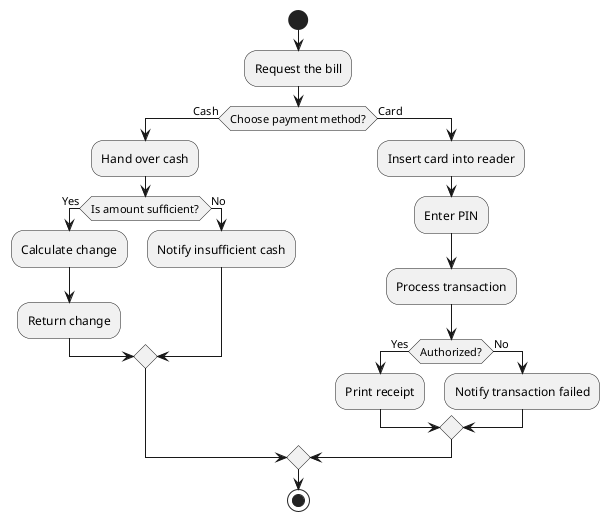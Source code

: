 @startuml
|Guest|
start
:Request the bill;
if (Choose payment method?) then (Cash)
  :Hand over cash;
  if (Is amount sufficient?) then (Yes)
    :Calculate change;
    :Return change;
  else (No)
    :Notify insufficient cash;
  endif
else (Card)
  :Insert card into reader;
  :Enter PIN;
  :Process transaction;
  if (Authorized?) then (Yes)
    :Print receipt;
  else (No)
    :Notify transaction failed;
  endif
endif
stop
@enduml